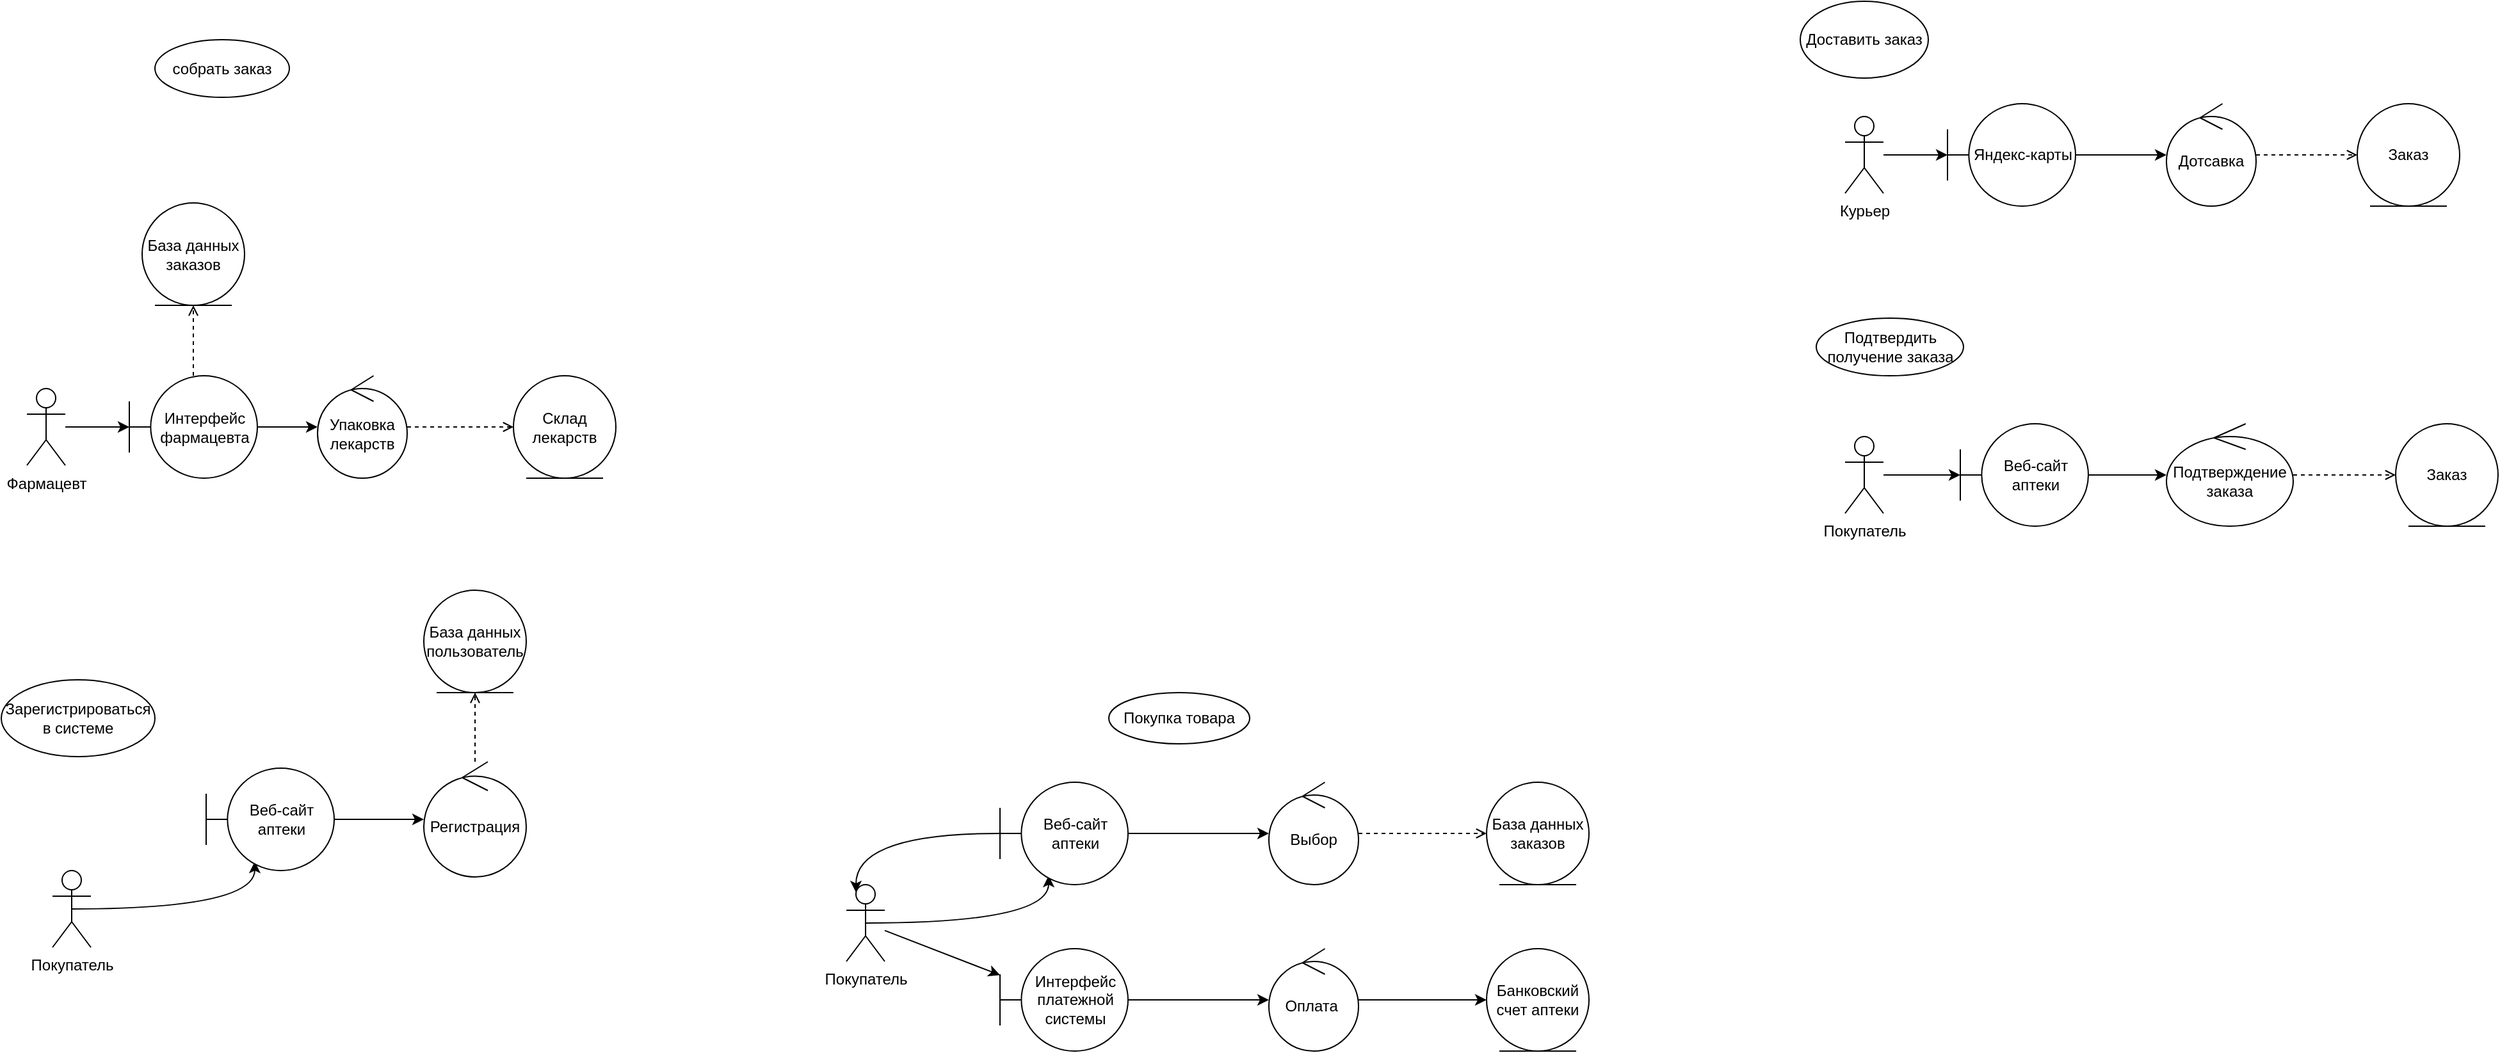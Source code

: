 <mxfile version="26.0.16">
  <diagram name="Страница — 1" id="dqRWkBIB7Zv8lyWxam82">
    <mxGraphModel dx="2901" dy="1098" grid="1" gridSize="10" guides="1" tooltips="1" connect="1" arrows="1" fold="1" page="1" pageScale="1" pageWidth="827" pageHeight="1169" math="0" shadow="0">
      <root>
        <mxCell id="0" />
        <mxCell id="1" parent="0" />
        <mxCell id="P8F0VEBTFIbNjGWBx2y0-1" style="rounded=0;orthogonalLoop=1;jettySize=auto;html=1;exitX=0.5;exitY=0.5;exitDx=0;exitDy=0;exitPerimeter=0;entryX=0.38;entryY=0.913;entryDx=0;entryDy=0;entryPerimeter=0;edgeStyle=orthogonalEdgeStyle;curved=1;" edge="1" parent="1" source="P8F0VEBTFIbNjGWBx2y0-3" target="P8F0VEBTFIbNjGWBx2y0-5">
          <mxGeometry relative="1" as="geometry">
            <Array as="points">
              <mxPoint x="298" y="1050" />
            </Array>
          </mxGeometry>
        </mxCell>
        <mxCell id="P8F0VEBTFIbNjGWBx2y0-2" style="rounded=0;orthogonalLoop=1;jettySize=auto;html=1;" edge="1" parent="1" source="P8F0VEBTFIbNjGWBx2y0-3" target="P8F0VEBTFIbNjGWBx2y0-7">
          <mxGeometry relative="1" as="geometry" />
        </mxCell>
        <mxCell id="P8F0VEBTFIbNjGWBx2y0-3" value="Покупатель" style="shape=umlActor;verticalLabelPosition=bottom;verticalAlign=top;html=1;outlineConnect=0;" vertex="1" parent="1">
          <mxGeometry x="140" y="1020" width="30" height="60" as="geometry" />
        </mxCell>
        <mxCell id="P8F0VEBTFIbNjGWBx2y0-4" style="edgeStyle=orthogonalEdgeStyle;rounded=0;orthogonalLoop=1;jettySize=auto;html=1;" edge="1" parent="1" source="P8F0VEBTFIbNjGWBx2y0-5" target="P8F0VEBTFIbNjGWBx2y0-11">
          <mxGeometry relative="1" as="geometry" />
        </mxCell>
        <mxCell id="P8F0VEBTFIbNjGWBx2y0-5" value="Веб-сайт аптеки" style="shape=umlBoundary;whiteSpace=wrap;html=1;" vertex="1" parent="1">
          <mxGeometry x="260" y="940" width="100" height="80" as="geometry" />
        </mxCell>
        <mxCell id="P8F0VEBTFIbNjGWBx2y0-50" style="edgeStyle=orthogonalEdgeStyle;rounded=0;orthogonalLoop=1;jettySize=auto;html=1;" edge="1" parent="1" source="P8F0VEBTFIbNjGWBx2y0-7" target="P8F0VEBTFIbNjGWBx2y0-49">
          <mxGeometry relative="1" as="geometry" />
        </mxCell>
        <mxCell id="P8F0VEBTFIbNjGWBx2y0-7" value="Интерфейс платежной системы" style="shape=umlBoundary;whiteSpace=wrap;html=1;" vertex="1" parent="1">
          <mxGeometry x="260" y="1070" width="100" height="80" as="geometry" />
        </mxCell>
        <mxCell id="P8F0VEBTFIbNjGWBx2y0-9" value="База данных заказов" style="ellipse;shape=umlEntity;whiteSpace=wrap;html=1;" vertex="1" parent="1">
          <mxGeometry x="640" y="940" width="80" height="80" as="geometry" />
        </mxCell>
        <mxCell id="P8F0VEBTFIbNjGWBx2y0-10" style="rounded=0;orthogonalLoop=1;jettySize=auto;html=1;entryX=0;entryY=0.5;entryDx=0;entryDy=0;dashed=1;endArrow=open;endFill=0;" edge="1" parent="1" source="P8F0VEBTFIbNjGWBx2y0-11" target="P8F0VEBTFIbNjGWBx2y0-9">
          <mxGeometry relative="1" as="geometry" />
        </mxCell>
        <mxCell id="P8F0VEBTFIbNjGWBx2y0-11" value="Выбор" style="ellipse;shape=umlControl;whiteSpace=wrap;html=1;" vertex="1" parent="1">
          <mxGeometry x="470" y="940" width="70" height="80" as="geometry" />
        </mxCell>
        <mxCell id="P8F0VEBTFIbNjGWBx2y0-12" style="rounded=0;orthogonalLoop=1;jettySize=auto;html=1;entryX=0.25;entryY=0.1;entryDx=0;entryDy=0;entryPerimeter=0;edgeStyle=orthogonalEdgeStyle;curved=1;" edge="1" parent="1" source="P8F0VEBTFIbNjGWBx2y0-5" target="P8F0VEBTFIbNjGWBx2y0-3">
          <mxGeometry relative="1" as="geometry">
            <Array as="points">
              <mxPoint x="148" y="980" />
            </Array>
          </mxGeometry>
        </mxCell>
        <mxCell id="P8F0VEBTFIbNjGWBx2y0-13" style="rounded=0;orthogonalLoop=1;jettySize=auto;html=1;exitX=0.5;exitY=0.5;exitDx=0;exitDy=0;exitPerimeter=0;entryX=0.38;entryY=0.913;entryDx=0;entryDy=0;entryPerimeter=0;edgeStyle=orthogonalEdgeStyle;curved=1;" edge="1" parent="1" source="P8F0VEBTFIbNjGWBx2y0-14" target="P8F0VEBTFIbNjGWBx2y0-16">
          <mxGeometry relative="1" as="geometry">
            <Array as="points">
              <mxPoint x="-322" y="1039" />
            </Array>
          </mxGeometry>
        </mxCell>
        <mxCell id="P8F0VEBTFIbNjGWBx2y0-14" value="Покупатель" style="shape=umlActor;verticalLabelPosition=bottom;verticalAlign=top;html=1;outlineConnect=0;" vertex="1" parent="1">
          <mxGeometry x="-480" y="1009" width="30" height="60" as="geometry" />
        </mxCell>
        <mxCell id="P8F0VEBTFIbNjGWBx2y0-15" style="edgeStyle=orthogonalEdgeStyle;rounded=0;orthogonalLoop=1;jettySize=auto;html=1;" edge="1" parent="1" source="P8F0VEBTFIbNjGWBx2y0-16" target="P8F0VEBTFIbNjGWBx2y0-18">
          <mxGeometry relative="1" as="geometry" />
        </mxCell>
        <mxCell id="P8F0VEBTFIbNjGWBx2y0-16" value="Веб-сайт аптеки" style="shape=umlBoundary;whiteSpace=wrap;html=1;" vertex="1" parent="1">
          <mxGeometry x="-360" y="929" width="100" height="80" as="geometry" />
        </mxCell>
        <mxCell id="P8F0VEBTFIbNjGWBx2y0-17" style="edgeStyle=orthogonalEdgeStyle;rounded=0;orthogonalLoop=1;jettySize=auto;html=1;entryX=0.5;entryY=1;entryDx=0;entryDy=0;dashed=1;endArrow=open;endFill=0;" edge="1" parent="1" source="P8F0VEBTFIbNjGWBx2y0-18" target="P8F0VEBTFIbNjGWBx2y0-19">
          <mxGeometry relative="1" as="geometry">
            <Array as="points">
              <mxPoint x="-150" y="900" />
              <mxPoint x="-150" y="900" />
            </Array>
          </mxGeometry>
        </mxCell>
        <mxCell id="P8F0VEBTFIbNjGWBx2y0-18" value="Регистрация" style="ellipse;shape=umlControl;whiteSpace=wrap;html=1;" vertex="1" parent="1">
          <mxGeometry x="-190" y="924" width="80" height="90" as="geometry" />
        </mxCell>
        <mxCell id="P8F0VEBTFIbNjGWBx2y0-19" value="База данных пользователь" style="ellipse;shape=umlEntity;whiteSpace=wrap;html=1;" vertex="1" parent="1">
          <mxGeometry x="-190" y="790" width="80" height="80" as="geometry" />
        </mxCell>
        <mxCell id="P8F0VEBTFIbNjGWBx2y0-20" style="edgeStyle=orthogonalEdgeStyle;rounded=0;orthogonalLoop=1;jettySize=auto;html=1;" edge="1" parent="1" source="P8F0VEBTFIbNjGWBx2y0-21" target="P8F0VEBTFIbNjGWBx2y0-24">
          <mxGeometry relative="1" as="geometry" />
        </mxCell>
        <mxCell id="P8F0VEBTFIbNjGWBx2y0-21" value="Фармацевт" style="shape=umlActor;verticalLabelPosition=bottom;verticalAlign=top;html=1;outlineConnect=0;" vertex="1" parent="1">
          <mxGeometry x="-500" y="632.5" width="30" height="60" as="geometry" />
        </mxCell>
        <mxCell id="P8F0VEBTFIbNjGWBx2y0-22" style="edgeStyle=orthogonalEdgeStyle;rounded=0;orthogonalLoop=1;jettySize=auto;html=1;entryX=0.5;entryY=1;entryDx=0;entryDy=0;dashed=1;endArrow=open;endFill=0;" edge="1" parent="1" source="P8F0VEBTFIbNjGWBx2y0-24" target="P8F0VEBTFIbNjGWBx2y0-28">
          <mxGeometry relative="1" as="geometry" />
        </mxCell>
        <mxCell id="P8F0VEBTFIbNjGWBx2y0-23" style="edgeStyle=orthogonalEdgeStyle;rounded=0;orthogonalLoop=1;jettySize=auto;html=1;" edge="1" parent="1" source="P8F0VEBTFIbNjGWBx2y0-24" target="P8F0VEBTFIbNjGWBx2y0-26">
          <mxGeometry relative="1" as="geometry" />
        </mxCell>
        <mxCell id="P8F0VEBTFIbNjGWBx2y0-24" value="Интерфейс фармацевта" style="shape=umlBoundary;whiteSpace=wrap;html=1;" vertex="1" parent="1">
          <mxGeometry x="-420" y="622.5" width="100" height="80" as="geometry" />
        </mxCell>
        <mxCell id="P8F0VEBTFIbNjGWBx2y0-25" style="edgeStyle=orthogonalEdgeStyle;rounded=0;orthogonalLoop=1;jettySize=auto;html=1;entryX=0;entryY=0.5;entryDx=0;entryDy=0;endArrow=open;endFill=0;dashed=1;" edge="1" parent="1" source="P8F0VEBTFIbNjGWBx2y0-26" target="P8F0VEBTFIbNjGWBx2y0-27">
          <mxGeometry relative="1" as="geometry" />
        </mxCell>
        <mxCell id="P8F0VEBTFIbNjGWBx2y0-26" value="Упаковка лекарств" style="ellipse;shape=umlControl;whiteSpace=wrap;html=1;" vertex="1" parent="1">
          <mxGeometry x="-273" y="622.5" width="70" height="80" as="geometry" />
        </mxCell>
        <mxCell id="P8F0VEBTFIbNjGWBx2y0-27" value="Склад лекарств" style="ellipse;shape=umlEntity;whiteSpace=wrap;html=1;" vertex="1" parent="1">
          <mxGeometry x="-120" y="622.5" width="80" height="80" as="geometry" />
        </mxCell>
        <mxCell id="P8F0VEBTFIbNjGWBx2y0-28" value="База данных заказов" style="ellipse;shape=umlEntity;whiteSpace=wrap;html=1;" vertex="1" parent="1">
          <mxGeometry x="-410" y="487.5" width="80" height="80" as="geometry" />
        </mxCell>
        <mxCell id="P8F0VEBTFIbNjGWBx2y0-29" style="edgeStyle=orthogonalEdgeStyle;rounded=0;orthogonalLoop=1;jettySize=auto;html=1;" edge="1" parent="1" source="P8F0VEBTFIbNjGWBx2y0-30" target="P8F0VEBTFIbNjGWBx2y0-36">
          <mxGeometry relative="1" as="geometry" />
        </mxCell>
        <mxCell id="P8F0VEBTFIbNjGWBx2y0-30" value="Курьер" style="shape=umlActor;verticalLabelPosition=bottom;verticalAlign=top;html=1;outlineConnect=0;" vertex="1" parent="1">
          <mxGeometry x="920" y="420" width="30" height="60" as="geometry" />
        </mxCell>
        <mxCell id="P8F0VEBTFIbNjGWBx2y0-31" value="собрать заказ" style="ellipse;whiteSpace=wrap;html=1;" vertex="1" parent="1">
          <mxGeometry x="-400" y="360" width="105" height="45" as="geometry" />
        </mxCell>
        <mxCell id="P8F0VEBTFIbNjGWBx2y0-32" value="Покупка товара" style="ellipse;whiteSpace=wrap;html=1;" vertex="1" parent="1">
          <mxGeometry x="345" y="870" width="110" height="40" as="geometry" />
        </mxCell>
        <mxCell id="P8F0VEBTFIbNjGWBx2y0-33" value="Зарегистрироваться в системе" style="ellipse;whiteSpace=wrap;html=1;" vertex="1" parent="1">
          <mxGeometry x="-520" y="860" width="120" height="60" as="geometry" />
        </mxCell>
        <mxCell id="P8F0VEBTFIbNjGWBx2y0-34" value="Доставить заказ" style="ellipse;whiteSpace=wrap;html=1;" vertex="1" parent="1">
          <mxGeometry x="885" y="330" width="100" height="60" as="geometry" />
        </mxCell>
        <mxCell id="P8F0VEBTFIbNjGWBx2y0-35" style="edgeStyle=orthogonalEdgeStyle;rounded=0;orthogonalLoop=1;jettySize=auto;html=1;" edge="1" parent="1" source="P8F0VEBTFIbNjGWBx2y0-36" target="P8F0VEBTFIbNjGWBx2y0-38">
          <mxGeometry relative="1" as="geometry" />
        </mxCell>
        <mxCell id="P8F0VEBTFIbNjGWBx2y0-36" value="Яндекс-карты" style="shape=umlBoundary;whiteSpace=wrap;html=1;" vertex="1" parent="1">
          <mxGeometry x="1000" y="410" width="100" height="80" as="geometry" />
        </mxCell>
        <mxCell id="P8F0VEBTFIbNjGWBx2y0-37" style="edgeStyle=orthogonalEdgeStyle;rounded=0;orthogonalLoop=1;jettySize=auto;html=1;dashed=1;endArrow=open;endFill=0;" edge="1" parent="1" source="P8F0VEBTFIbNjGWBx2y0-38" target="P8F0VEBTFIbNjGWBx2y0-39">
          <mxGeometry relative="1" as="geometry" />
        </mxCell>
        <mxCell id="P8F0VEBTFIbNjGWBx2y0-38" value="Дотсавка" style="ellipse;shape=umlControl;whiteSpace=wrap;html=1;" vertex="1" parent="1">
          <mxGeometry x="1171" y="410" width="70" height="80" as="geometry" />
        </mxCell>
        <mxCell id="P8F0VEBTFIbNjGWBx2y0-39" value="Заказ" style="ellipse;shape=umlEntity;whiteSpace=wrap;html=1;" vertex="1" parent="1">
          <mxGeometry x="1320" y="410" width="80" height="80" as="geometry" />
        </mxCell>
        <mxCell id="P8F0VEBTFIbNjGWBx2y0-40" value="Банковский счет аптеки" style="ellipse;shape=umlEntity;whiteSpace=wrap;html=1;" vertex="1" parent="1">
          <mxGeometry x="640" y="1070" width="80" height="80" as="geometry" />
        </mxCell>
        <mxCell id="P8F0VEBTFIbNjGWBx2y0-41" style="edgeStyle=orthogonalEdgeStyle;rounded=0;orthogonalLoop=1;jettySize=auto;html=1;" edge="1" parent="1" source="P8F0VEBTFIbNjGWBx2y0-42" target="P8F0VEBTFIbNjGWBx2y0-45">
          <mxGeometry relative="1" as="geometry" />
        </mxCell>
        <mxCell id="P8F0VEBTFIbNjGWBx2y0-42" value="Покупатель" style="shape=umlActor;verticalLabelPosition=bottom;verticalAlign=top;html=1;outlineConnect=0;" vertex="1" parent="1">
          <mxGeometry x="920" y="670" width="30" height="60" as="geometry" />
        </mxCell>
        <mxCell id="P8F0VEBTFIbNjGWBx2y0-43" value="Подтвердить получение заказа" style="ellipse;whiteSpace=wrap;html=1;" vertex="1" parent="1">
          <mxGeometry x="897.5" y="577.5" width="115" height="45" as="geometry" />
        </mxCell>
        <mxCell id="P8F0VEBTFIbNjGWBx2y0-44" style="edgeStyle=orthogonalEdgeStyle;rounded=0;orthogonalLoop=1;jettySize=auto;html=1;" edge="1" parent="1" source="P8F0VEBTFIbNjGWBx2y0-45" target="P8F0VEBTFIbNjGWBx2y0-47">
          <mxGeometry relative="1" as="geometry" />
        </mxCell>
        <mxCell id="P8F0VEBTFIbNjGWBx2y0-45" value="Веб-сайт аптеки" style="shape=umlBoundary;whiteSpace=wrap;html=1;" vertex="1" parent="1">
          <mxGeometry x="1010" y="660" width="100" height="80" as="geometry" />
        </mxCell>
        <mxCell id="P8F0VEBTFIbNjGWBx2y0-46" style="edgeStyle=orthogonalEdgeStyle;rounded=0;orthogonalLoop=1;jettySize=auto;html=1;dashed=1;endArrow=open;endFill=0;" edge="1" parent="1" source="P8F0VEBTFIbNjGWBx2y0-47" target="P8F0VEBTFIbNjGWBx2y0-48">
          <mxGeometry relative="1" as="geometry" />
        </mxCell>
        <mxCell id="P8F0VEBTFIbNjGWBx2y0-47" value="Подтверждение заказа" style="ellipse;shape=umlControl;whiteSpace=wrap;html=1;" vertex="1" parent="1">
          <mxGeometry x="1171" y="660" width="99" height="80" as="geometry" />
        </mxCell>
        <mxCell id="P8F0VEBTFIbNjGWBx2y0-48" value="Заказ" style="ellipse;shape=umlEntity;whiteSpace=wrap;html=1;" vertex="1" parent="1">
          <mxGeometry x="1350" y="660" width="80" height="80" as="geometry" />
        </mxCell>
        <mxCell id="P8F0VEBTFIbNjGWBx2y0-51" style="edgeStyle=orthogonalEdgeStyle;rounded=0;orthogonalLoop=1;jettySize=auto;html=1;" edge="1" parent="1" source="P8F0VEBTFIbNjGWBx2y0-49" target="P8F0VEBTFIbNjGWBx2y0-40">
          <mxGeometry relative="1" as="geometry" />
        </mxCell>
        <mxCell id="P8F0VEBTFIbNjGWBx2y0-49" value="Оплата&amp;nbsp;" style="ellipse;shape=umlControl;whiteSpace=wrap;html=1;" vertex="1" parent="1">
          <mxGeometry x="470" y="1070" width="70" height="80" as="geometry" />
        </mxCell>
      </root>
    </mxGraphModel>
  </diagram>
</mxfile>

